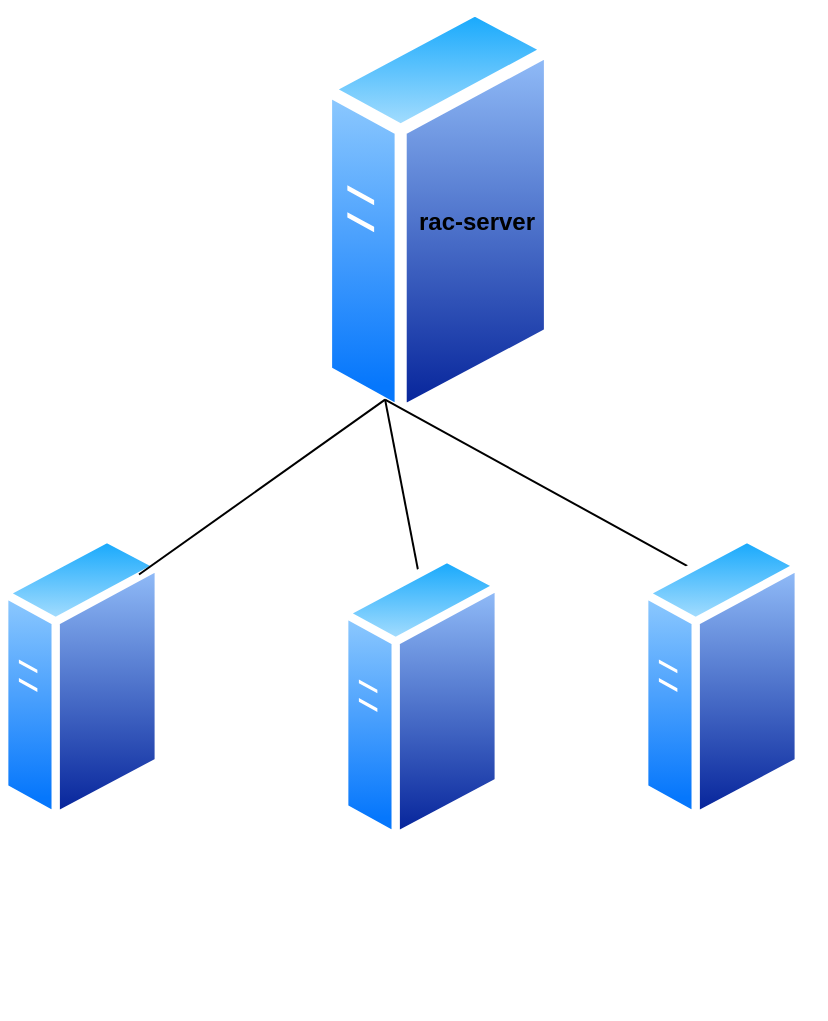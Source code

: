<mxfile version="24.9.2">
  <diagram name="Page-1" id="z4IRjw-mQ5JawZEsQGvU">
    <mxGraphModel dx="489" dy="288" grid="1" gridSize="10" guides="1" tooltips="1" connect="1" arrows="1" fold="1" page="1" pageScale="1" pageWidth="827" pageHeight="1169" math="0" shadow="0">
      <root>
        <mxCell id="0" />
        <mxCell id="1" parent="0" />
        <mxCell id="j08LXCHKpt1RA3xScYxN-1" value="" style="image;aspect=fixed;perimeter=ellipsePerimeter;html=1;align=center;shadow=0;dashed=0;spacingTop=3;image=img/lib/active_directory/generic_server.svg;" parent="1" vertex="1">
          <mxGeometry x="240" y="64.29" width="118" height="210.71" as="geometry" />
        </mxCell>
        <mxCell id="j08LXCHKpt1RA3xScYxN-8" value="" style="group" parent="1" vertex="1" connectable="0">
          <mxGeometry x="80" y="330" width="186" height="243" as="geometry" />
        </mxCell>
        <mxCell id="j08LXCHKpt1RA3xScYxN-3" value="" style="image;aspect=fixed;perimeter=ellipsePerimeter;html=1;align=center;shadow=0;dashed=0;spacingTop=3;image=img/lib/active_directory/generic_server.svg;" parent="j08LXCHKpt1RA3xScYxN-8" vertex="1">
          <mxGeometry width="81.48" height="145.5" as="geometry" />
        </mxCell>
        <mxCell id="jm4OSwpv67HSEI6JkgQJ-2" value="" style="shape=image;verticalLabelPosition=bottom;labelBackgroundColor=default;verticalAlign=top;aspect=fixed;imageAspect=0;image=https://linuxcontainers.org/static/img/containers.svg;" vertex="1" parent="j08LXCHKpt1RA3xScYxN-8">
          <mxGeometry x="33" y="68" width="41.48" height="38.23" as="geometry" />
        </mxCell>
        <mxCell id="j08LXCHKpt1RA3xScYxN-16" value="" style="endArrow=none;html=1;rounded=0;exitX=1;exitY=0;exitDx=0;exitDy=0;entryX=0.25;entryY=1;entryDx=0;entryDy=0;" parent="1" source="j08LXCHKpt1RA3xScYxN-3" target="j08LXCHKpt1RA3xScYxN-1" edge="1">
          <mxGeometry width="50" height="50" relative="1" as="geometry">
            <mxPoint x="220" y="260" as="sourcePoint" />
            <mxPoint x="270" y="210" as="targetPoint" />
          </mxGeometry>
        </mxCell>
        <mxCell id="j08LXCHKpt1RA3xScYxN-17" value="" style="endArrow=none;html=1;rounded=0;exitX=0;exitY=0;exitDx=0;exitDy=0;entryX=0.25;entryY=1;entryDx=0;entryDy=0;" parent="1" target="j08LXCHKpt1RA3xScYxN-1" edge="1">
          <mxGeometry width="50" height="50" relative="1" as="geometry">
            <mxPoint x="290.864" y="358.679" as="sourcePoint" />
            <mxPoint x="270" y="250" as="targetPoint" />
          </mxGeometry>
        </mxCell>
        <mxCell id="j08LXCHKpt1RA3xScYxN-18" value="" style="endArrow=none;html=1;rounded=0;exitX=0;exitY=0;exitDx=0;exitDy=0;entryX=0.25;entryY=1;entryDx=0;entryDy=0;" parent="1" target="j08LXCHKpt1RA3xScYxN-1" edge="1">
          <mxGeometry width="50" height="50" relative="1" as="geometry">
            <mxPoint x="444.864" y="358.679" as="sourcePoint" />
            <mxPoint x="290" y="270" as="targetPoint" />
          </mxGeometry>
        </mxCell>
        <mxCell id="j08LXCHKpt1RA3xScYxN-19" value="&lt;b&gt;rac-server&lt;/b&gt;" style="text;html=1;align=center;verticalAlign=middle;whiteSpace=wrap;rounded=0;" parent="1" vertex="1">
          <mxGeometry x="280" y="160" width="77.2" height="30" as="geometry" />
        </mxCell>
        <mxCell id="j08LXCHKpt1RA3xScYxN-20" value="" style="group" parent="1" vertex="1" connectable="0">
          <mxGeometry x="250" y="340" width="92.8" height="145.5" as="geometry" />
        </mxCell>
        <mxCell id="j08LXCHKpt1RA3xScYxN-21" value="" style="image;aspect=fixed;perimeter=ellipsePerimeter;html=1;align=center;shadow=0;dashed=0;spacingTop=3;image=img/lib/active_directory/generic_server.svg;" parent="j08LXCHKpt1RA3xScYxN-20" vertex="1">
          <mxGeometry width="81.48" height="145.5" as="geometry" />
        </mxCell>
        <mxCell id="jm4OSwpv67HSEI6JkgQJ-3" value="" style="shape=image;verticalLabelPosition=bottom;labelBackgroundColor=default;verticalAlign=top;aspect=fixed;imageAspect=0;image=https://linuxcontainers.org/static/img/containers.svg;" vertex="1" parent="j08LXCHKpt1RA3xScYxN-20">
          <mxGeometry x="34" y="64" width="41.48" height="38.23" as="geometry" />
        </mxCell>
        <mxCell id="j08LXCHKpt1RA3xScYxN-23" value="" style="group" parent="1" vertex="1" connectable="0">
          <mxGeometry x="400" y="330" width="92.8" height="145.5" as="geometry" />
        </mxCell>
        <mxCell id="j08LXCHKpt1RA3xScYxN-24" value="" style="image;aspect=fixed;perimeter=ellipsePerimeter;html=1;align=center;shadow=0;dashed=0;spacingTop=3;image=img/lib/active_directory/generic_server.svg;" parent="j08LXCHKpt1RA3xScYxN-23" vertex="1">
          <mxGeometry width="81.48" height="145.5" as="geometry" />
        </mxCell>
        <mxCell id="jm4OSwpv67HSEI6JkgQJ-4" value="" style="shape=image;verticalLabelPosition=bottom;labelBackgroundColor=default;verticalAlign=top;aspect=fixed;imageAspect=0;image=https://linuxcontainers.org/static/img/containers.svg;" vertex="1" parent="j08LXCHKpt1RA3xScYxN-23">
          <mxGeometry x="34" y="64.64" width="41.48" height="38.23" as="geometry" />
        </mxCell>
      </root>
    </mxGraphModel>
  </diagram>
</mxfile>
